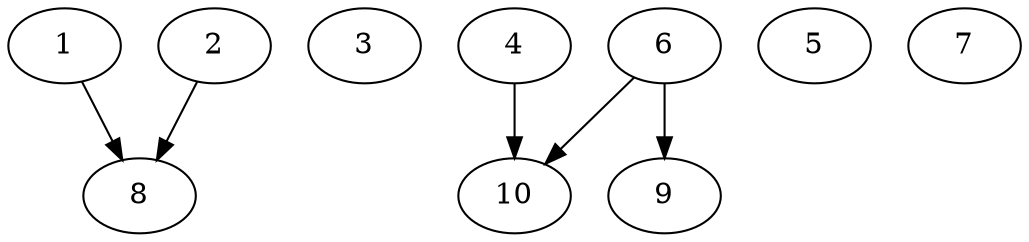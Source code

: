 // DAG automatically generated by daggen at Thu Oct  3 13:58:05 2019
// ./daggen --dot -n 10 --ccr 0.3 --fat 0.9 --regular 0.5 --density 0.5 --mindata 5242880 --maxdata 52428800 
digraph G {
  1 [size="103727787", alpha="0.10", expect_size="31118336"] 
  1 -> 8 [size ="31118336"]
  2 [size="34754560", alpha="0.09", expect_size="10426368"] 
  2 -> 8 [size ="10426368"]
  3 [size="106516480", alpha="0.04", expect_size="31954944"] 
  4 [size="111636480", alpha="0.01", expect_size="33490944"] 
  4 -> 10 [size ="33490944"]
  5 [size="127897600", alpha="0.18", expect_size="38369280"] 
  6 [size="104666453", alpha="0.14", expect_size="31399936"] 
  6 -> 9 [size ="31399936"]
  6 -> 10 [size ="31399936"]
  7 [size="50356907", alpha="0.07", expect_size="15107072"] 
  8 [size="124965547", alpha="0.11", expect_size="37489664"] 
  9 [size="174421333", alpha="0.10", expect_size="52326400"] 
  10 [size="47885653", alpha="0.02", expect_size="14365696"] 
}
